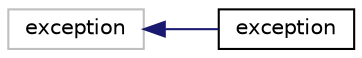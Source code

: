 digraph "Graphical Class Hierarchy"
{
 // LATEX_PDF_SIZE
  edge [fontname="Helvetica",fontsize="10",labelfontname="Helvetica",labelfontsize="10"];
  node [fontname="Helvetica",fontsize="10",shape=record];
  rankdir="LR";
  Node251 [label="exception",height=0.2,width=0.4,color="grey75", fillcolor="white", style="filled",tooltip=" "];
  Node251 -> Node0 [dir="back",color="midnightblue",fontsize="10",style="solid",fontname="Helvetica"];
  Node0 [label="exception",height=0.2,width=0.4,color="black", fillcolor="white", style="filled",URL="$classz3_1_1exception.html",tooltip="Exception used to sign API usage errors."];
}
